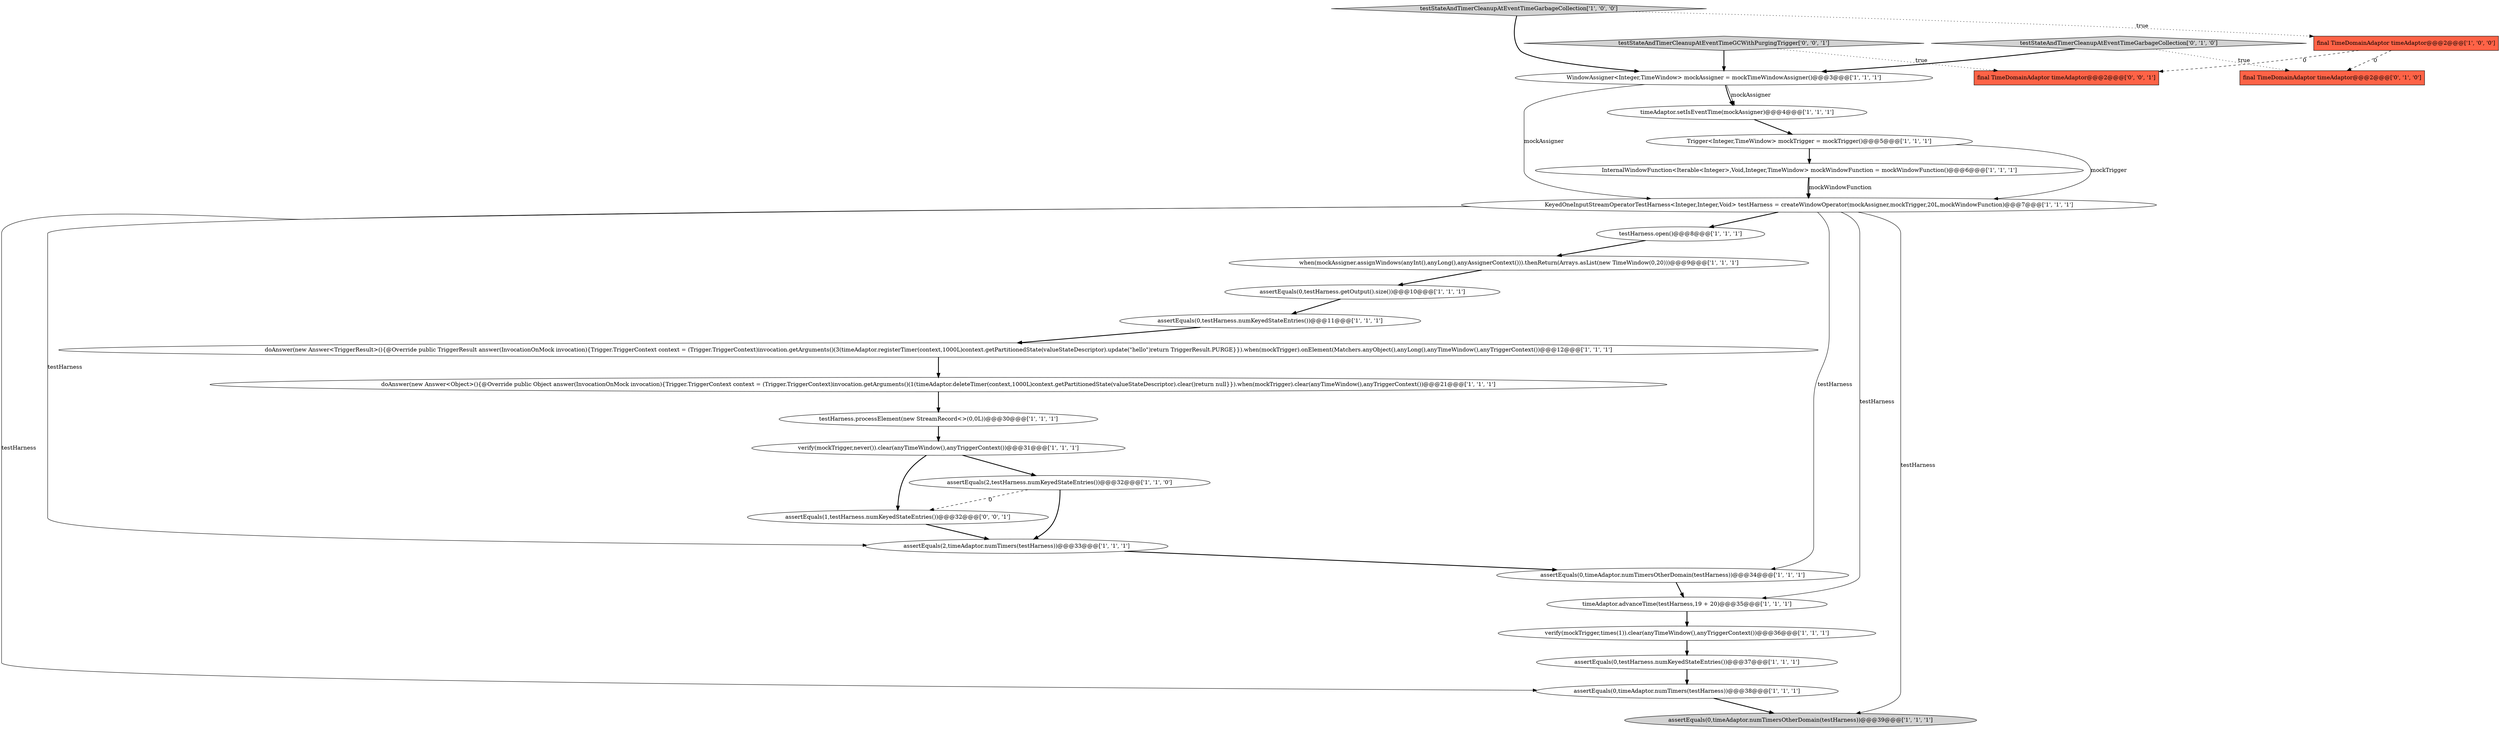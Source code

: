 digraph {
18 [style = filled, label = "assertEquals(0,timeAdaptor.numTimers(testHarness))@@@38@@@['1', '1', '1']", fillcolor = white, shape = ellipse image = "AAA0AAABBB1BBB"];
1 [style = filled, label = "doAnswer(new Answer<Object>(){@Override public Object answer(InvocationOnMock invocation){Trigger.TriggerContext context = (Trigger.TriggerContext)invocation.getArguments()(1(timeAdaptor.deleteTimer(context,1000L)context.getPartitionedState(valueStateDescriptor).clear()return null}}).when(mockTrigger).clear(anyTimeWindow(),anyTriggerContext())@@@21@@@['1', '1', '1']", fillcolor = white, shape = ellipse image = "AAA0AAABBB1BBB"];
12 [style = filled, label = "verify(mockTrigger,times(1)).clear(anyTimeWindow(),anyTriggerContext())@@@36@@@['1', '1', '1']", fillcolor = white, shape = ellipse image = "AAA0AAABBB1BBB"];
15 [style = filled, label = "doAnswer(new Answer<TriggerResult>(){@Override public TriggerResult answer(InvocationOnMock invocation){Trigger.TriggerContext context = (Trigger.TriggerContext)invocation.getArguments()(3(timeAdaptor.registerTimer(context,1000L)context.getPartitionedState(valueStateDescriptor).update(\"hello\")return TriggerResult.PURGE}}).when(mockTrigger).onElement(Matchers.anyObject(),anyLong(),anyTimeWindow(),anyTriggerContext())@@@12@@@['1', '1', '1']", fillcolor = white, shape = ellipse image = "AAA0AAABBB1BBB"];
27 [style = filled, label = "testStateAndTimerCleanupAtEventTimeGCWithPurgingTrigger['0', '0', '1']", fillcolor = lightgray, shape = diamond image = "AAA0AAABBB3BBB"];
21 [style = filled, label = "assertEquals(0,testHarness.numKeyedStateEntries())@@@37@@@['1', '1', '1']", fillcolor = white, shape = ellipse image = "AAA0AAABBB1BBB"];
5 [style = filled, label = "timeAdaptor.setIsEventTime(mockAssigner)@@@4@@@['1', '1', '1']", fillcolor = white, shape = ellipse image = "AAA0AAABBB1BBB"];
4 [style = filled, label = "when(mockAssigner.assignWindows(anyInt(),anyLong(),anyAssignerContext())).thenReturn(Arrays.asList(new TimeWindow(0,20)))@@@9@@@['1', '1', '1']", fillcolor = white, shape = ellipse image = "AAA0AAABBB1BBB"];
8 [style = filled, label = "verify(mockTrigger,never()).clear(anyTimeWindow(),anyTriggerContext())@@@31@@@['1', '1', '1']", fillcolor = white, shape = ellipse image = "AAA0AAABBB1BBB"];
2 [style = filled, label = "WindowAssigner<Integer,TimeWindow> mockAssigner = mockTimeWindowAssigner()@@@3@@@['1', '1', '1']", fillcolor = white, shape = ellipse image = "AAA0AAABBB1BBB"];
9 [style = filled, label = "timeAdaptor.advanceTime(testHarness,19 + 20)@@@35@@@['1', '1', '1']", fillcolor = white, shape = ellipse image = "AAA0AAABBB1BBB"];
10 [style = filled, label = "assertEquals(2,testHarness.numKeyedStateEntries())@@@32@@@['1', '1', '0']", fillcolor = white, shape = ellipse image = "AAA0AAABBB1BBB"];
6 [style = filled, label = "testHarness.open()@@@8@@@['1', '1', '1']", fillcolor = white, shape = ellipse image = "AAA0AAABBB1BBB"];
17 [style = filled, label = "Trigger<Integer,TimeWindow> mockTrigger = mockTrigger()@@@5@@@['1', '1', '1']", fillcolor = white, shape = ellipse image = "AAA0AAABBB1BBB"];
7 [style = filled, label = "assertEquals(0,timeAdaptor.numTimersOtherDomain(testHarness))@@@39@@@['1', '1', '1']", fillcolor = lightgray, shape = ellipse image = "AAA0AAABBB1BBB"];
25 [style = filled, label = "final TimeDomainAdaptor timeAdaptor@@@2@@@['0', '0', '1']", fillcolor = tomato, shape = box image = "AAA0AAABBB3BBB"];
26 [style = filled, label = "assertEquals(1,testHarness.numKeyedStateEntries())@@@32@@@['0', '0', '1']", fillcolor = white, shape = ellipse image = "AAA0AAABBB3BBB"];
23 [style = filled, label = "final TimeDomainAdaptor timeAdaptor@@@2@@@['0', '1', '0']", fillcolor = tomato, shape = box image = "AAA1AAABBB2BBB"];
0 [style = filled, label = "assertEquals(0,testHarness.getOutput().size())@@@10@@@['1', '1', '1']", fillcolor = white, shape = ellipse image = "AAA0AAABBB1BBB"];
22 [style = filled, label = "testStateAndTimerCleanupAtEventTimeGarbageCollection['1', '0', '0']", fillcolor = lightgray, shape = diamond image = "AAA0AAABBB1BBB"];
19 [style = filled, label = "KeyedOneInputStreamOperatorTestHarness<Integer,Integer,Void> testHarness = createWindowOperator(mockAssigner,mockTrigger,20L,mockWindowFunction)@@@7@@@['1', '1', '1']", fillcolor = white, shape = ellipse image = "AAA0AAABBB1BBB"];
13 [style = filled, label = "final TimeDomainAdaptor timeAdaptor@@@2@@@['1', '0', '0']", fillcolor = tomato, shape = box image = "AAA1AAABBB1BBB"];
3 [style = filled, label = "InternalWindowFunction<Iterable<Integer>,Void,Integer,TimeWindow> mockWindowFunction = mockWindowFunction()@@@6@@@['1', '1', '1']", fillcolor = white, shape = ellipse image = "AAA0AAABBB1BBB"];
20 [style = filled, label = "assertEquals(0,testHarness.numKeyedStateEntries())@@@11@@@['1', '1', '1']", fillcolor = white, shape = ellipse image = "AAA0AAABBB1BBB"];
24 [style = filled, label = "testStateAndTimerCleanupAtEventTimeGarbageCollection['0', '1', '0']", fillcolor = lightgray, shape = diamond image = "AAA0AAABBB2BBB"];
14 [style = filled, label = "assertEquals(0,timeAdaptor.numTimersOtherDomain(testHarness))@@@34@@@['1', '1', '1']", fillcolor = white, shape = ellipse image = "AAA0AAABBB1BBB"];
11 [style = filled, label = "assertEquals(2,timeAdaptor.numTimers(testHarness))@@@33@@@['1', '1', '1']", fillcolor = white, shape = ellipse image = "AAA0AAABBB1BBB"];
16 [style = filled, label = "testHarness.processElement(new StreamRecord<>(0,0L))@@@30@@@['1', '1', '1']", fillcolor = white, shape = ellipse image = "AAA0AAABBB1BBB"];
8->10 [style = bold, label=""];
22->2 [style = bold, label=""];
27->25 [style = dotted, label="true"];
24->2 [style = bold, label=""];
16->8 [style = bold, label=""];
11->14 [style = bold, label=""];
2->19 [style = solid, label="mockAssigner"];
12->21 [style = bold, label=""];
17->19 [style = solid, label="mockTrigger"];
8->26 [style = bold, label=""];
13->25 [style = dashed, label="0"];
19->6 [style = bold, label=""];
5->17 [style = bold, label=""];
13->23 [style = dashed, label="0"];
21->18 [style = bold, label=""];
26->11 [style = bold, label=""];
19->7 [style = solid, label="testHarness"];
4->0 [style = bold, label=""];
6->4 [style = bold, label=""];
10->26 [style = dashed, label="0"];
10->11 [style = bold, label=""];
24->23 [style = dotted, label="true"];
19->11 [style = solid, label="testHarness"];
3->19 [style = bold, label=""];
19->9 [style = solid, label="testHarness"];
1->16 [style = bold, label=""];
3->19 [style = solid, label="mockWindowFunction"];
22->13 [style = dotted, label="true"];
17->3 [style = bold, label=""];
2->5 [style = solid, label="mockAssigner"];
19->18 [style = solid, label="testHarness"];
0->20 [style = bold, label=""];
19->14 [style = solid, label="testHarness"];
14->9 [style = bold, label=""];
9->12 [style = bold, label=""];
18->7 [style = bold, label=""];
20->15 [style = bold, label=""];
27->2 [style = bold, label=""];
2->5 [style = bold, label=""];
15->1 [style = bold, label=""];
}
